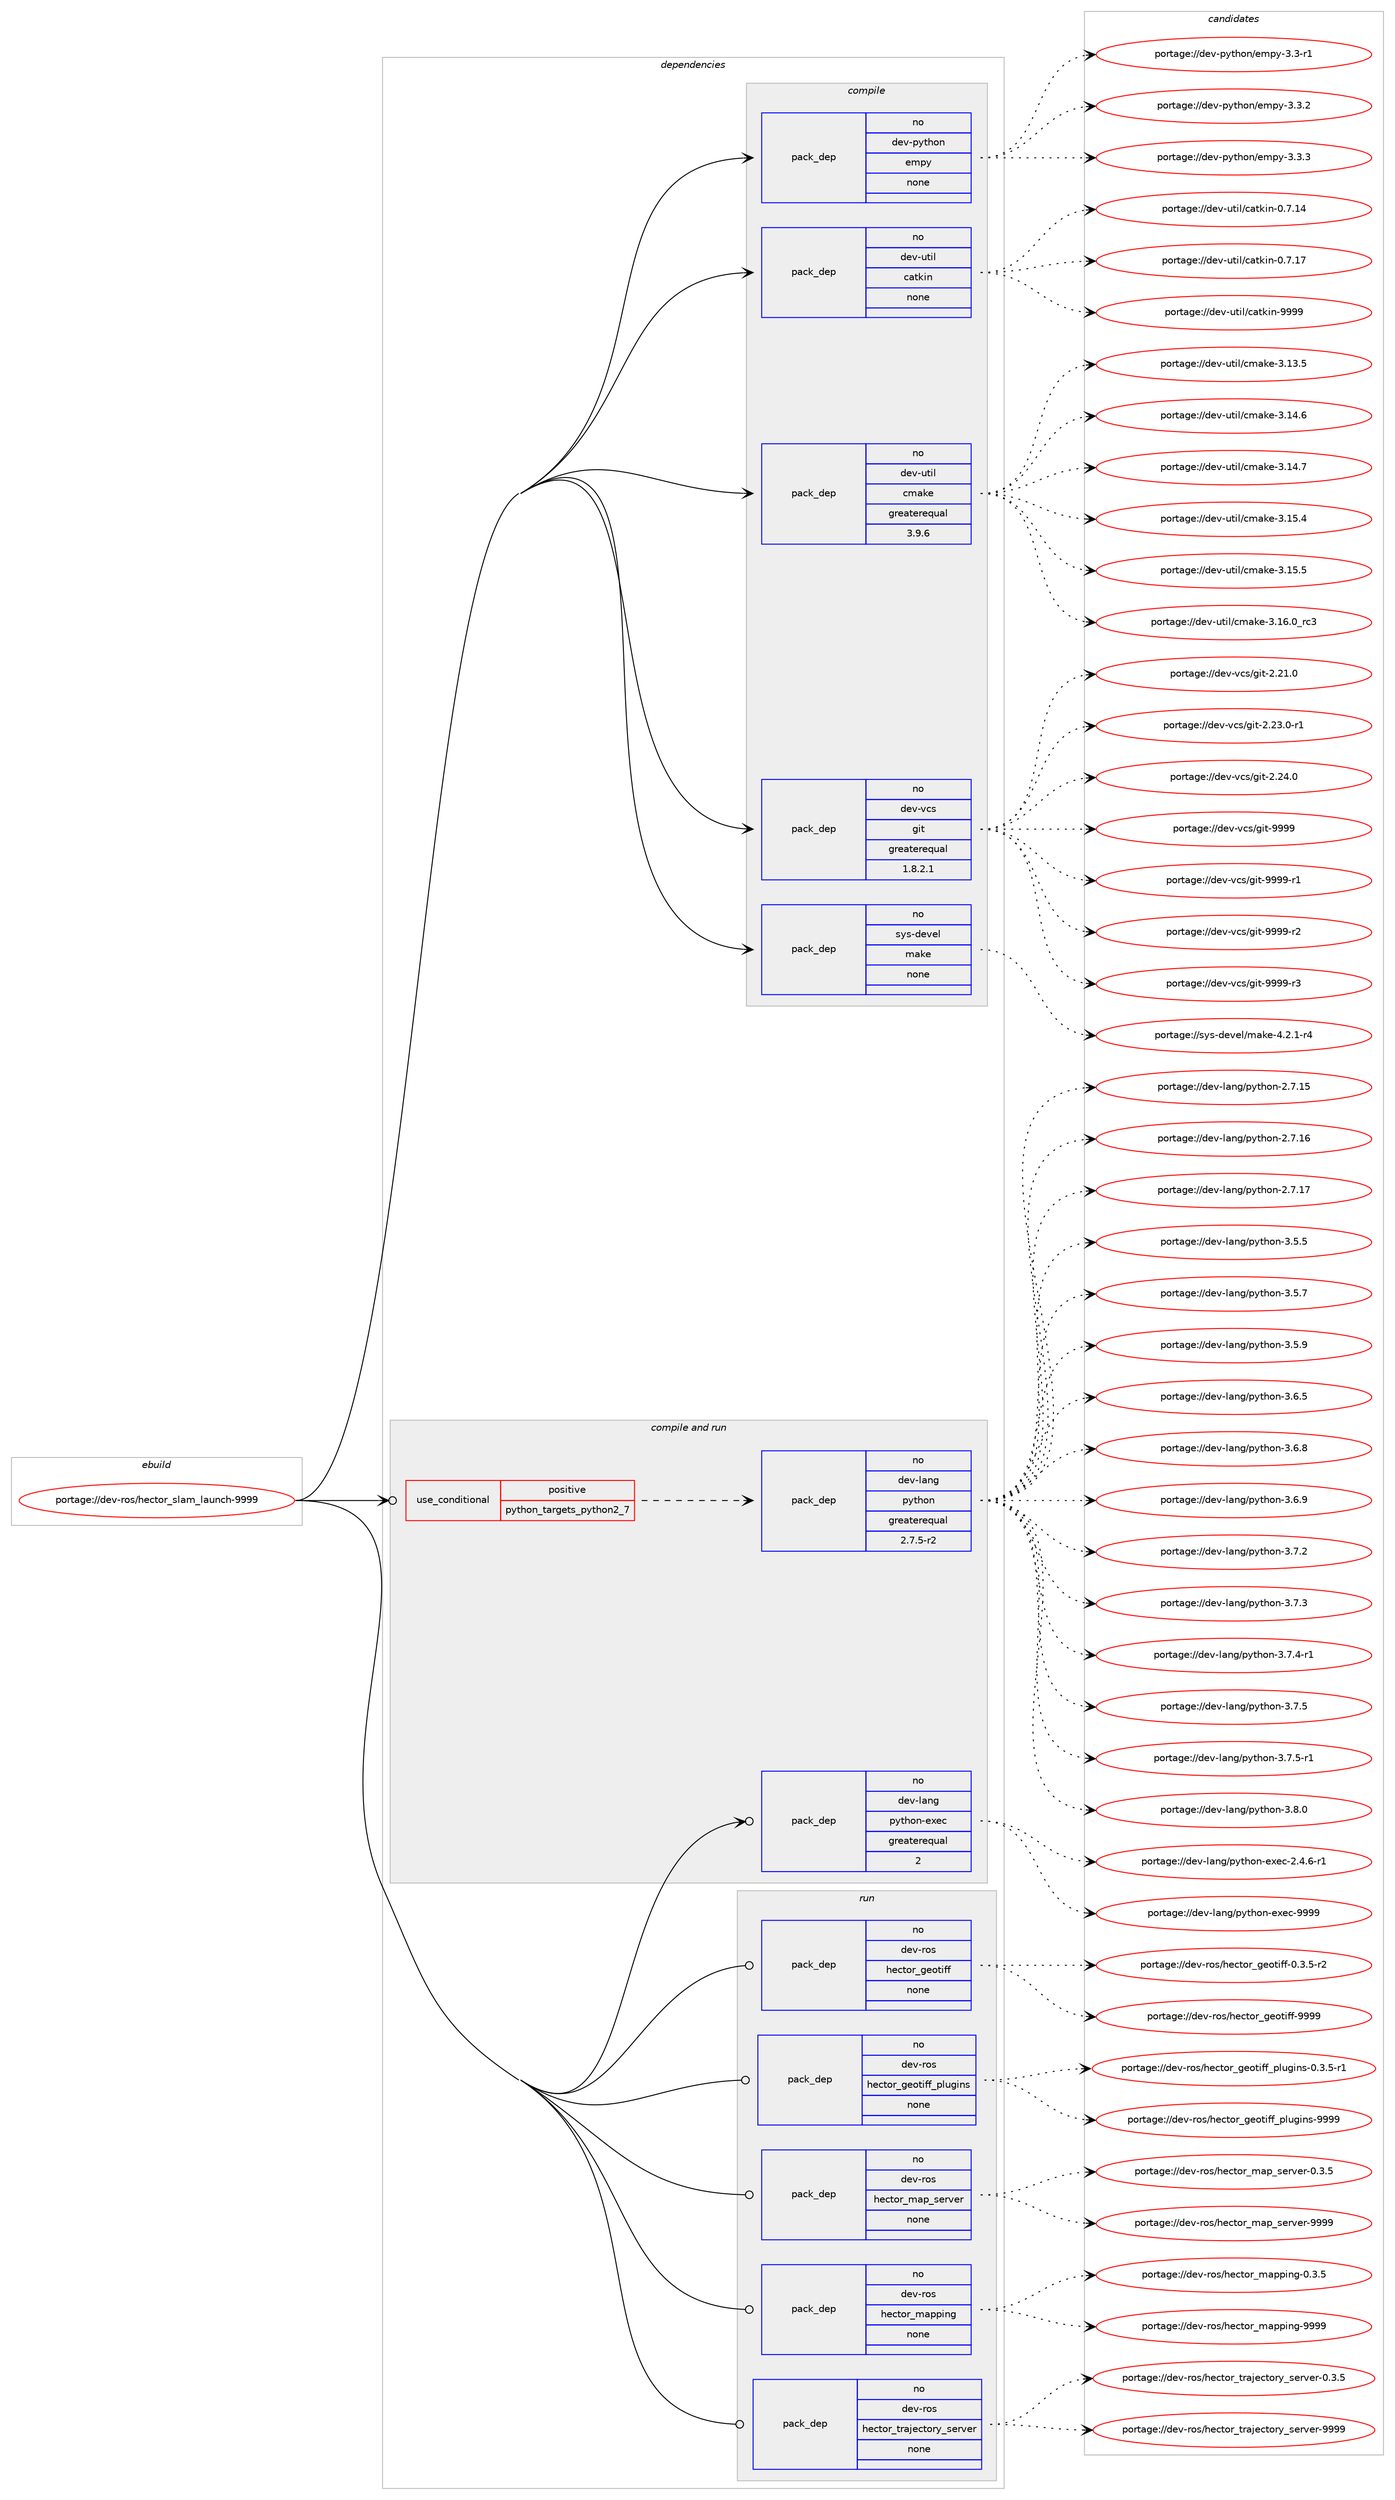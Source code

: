 digraph prolog {

# *************
# Graph options
# *************

newrank=true;
concentrate=true;
compound=true;
graph [rankdir=LR,fontname=Helvetica,fontsize=10,ranksep=1.5];#, ranksep=2.5, nodesep=0.2];
edge  [arrowhead=vee];
node  [fontname=Helvetica,fontsize=10];

# **********
# The ebuild
# **********

subgraph cluster_leftcol {
color=gray;
rank=same;
label=<<i>ebuild</i>>;
id [label="portage://dev-ros/hector_slam_launch-9999", color=red, width=4, href="../dev-ros/hector_slam_launch-9999.svg"];
}

# ****************
# The dependencies
# ****************

subgraph cluster_midcol {
color=gray;
label=<<i>dependencies</i>>;
subgraph cluster_compile {
fillcolor="#eeeeee";
style=filled;
label=<<i>compile</i>>;
subgraph pack142960 {
dependency189317 [label=<<TABLE BORDER="0" CELLBORDER="1" CELLSPACING="0" CELLPADDING="4" WIDTH="220"><TR><TD ROWSPAN="6" CELLPADDING="30">pack_dep</TD></TR><TR><TD WIDTH="110">no</TD></TR><TR><TD>dev-python</TD></TR><TR><TD>empy</TD></TR><TR><TD>none</TD></TR><TR><TD></TD></TR></TABLE>>, shape=none, color=blue];
}
id:e -> dependency189317:w [weight=20,style="solid",arrowhead="vee"];
subgraph pack142961 {
dependency189318 [label=<<TABLE BORDER="0" CELLBORDER="1" CELLSPACING="0" CELLPADDING="4" WIDTH="220"><TR><TD ROWSPAN="6" CELLPADDING="30">pack_dep</TD></TR><TR><TD WIDTH="110">no</TD></TR><TR><TD>dev-util</TD></TR><TR><TD>catkin</TD></TR><TR><TD>none</TD></TR><TR><TD></TD></TR></TABLE>>, shape=none, color=blue];
}
id:e -> dependency189318:w [weight=20,style="solid",arrowhead="vee"];
subgraph pack142962 {
dependency189319 [label=<<TABLE BORDER="0" CELLBORDER="1" CELLSPACING="0" CELLPADDING="4" WIDTH="220"><TR><TD ROWSPAN="6" CELLPADDING="30">pack_dep</TD></TR><TR><TD WIDTH="110">no</TD></TR><TR><TD>dev-util</TD></TR><TR><TD>cmake</TD></TR><TR><TD>greaterequal</TD></TR><TR><TD>3.9.6</TD></TR></TABLE>>, shape=none, color=blue];
}
id:e -> dependency189319:w [weight=20,style="solid",arrowhead="vee"];
subgraph pack142963 {
dependency189320 [label=<<TABLE BORDER="0" CELLBORDER="1" CELLSPACING="0" CELLPADDING="4" WIDTH="220"><TR><TD ROWSPAN="6" CELLPADDING="30">pack_dep</TD></TR><TR><TD WIDTH="110">no</TD></TR><TR><TD>dev-vcs</TD></TR><TR><TD>git</TD></TR><TR><TD>greaterequal</TD></TR><TR><TD>1.8.2.1</TD></TR></TABLE>>, shape=none, color=blue];
}
id:e -> dependency189320:w [weight=20,style="solid",arrowhead="vee"];
subgraph pack142964 {
dependency189321 [label=<<TABLE BORDER="0" CELLBORDER="1" CELLSPACING="0" CELLPADDING="4" WIDTH="220"><TR><TD ROWSPAN="6" CELLPADDING="30">pack_dep</TD></TR><TR><TD WIDTH="110">no</TD></TR><TR><TD>sys-devel</TD></TR><TR><TD>make</TD></TR><TR><TD>none</TD></TR><TR><TD></TD></TR></TABLE>>, shape=none, color=blue];
}
id:e -> dependency189321:w [weight=20,style="solid",arrowhead="vee"];
}
subgraph cluster_compileandrun {
fillcolor="#eeeeee";
style=filled;
label=<<i>compile and run</i>>;
subgraph cond42919 {
dependency189322 [label=<<TABLE BORDER="0" CELLBORDER="1" CELLSPACING="0" CELLPADDING="4"><TR><TD ROWSPAN="3" CELLPADDING="10">use_conditional</TD></TR><TR><TD>positive</TD></TR><TR><TD>python_targets_python2_7</TD></TR></TABLE>>, shape=none, color=red];
subgraph pack142965 {
dependency189323 [label=<<TABLE BORDER="0" CELLBORDER="1" CELLSPACING="0" CELLPADDING="4" WIDTH="220"><TR><TD ROWSPAN="6" CELLPADDING="30">pack_dep</TD></TR><TR><TD WIDTH="110">no</TD></TR><TR><TD>dev-lang</TD></TR><TR><TD>python</TD></TR><TR><TD>greaterequal</TD></TR><TR><TD>2.7.5-r2</TD></TR></TABLE>>, shape=none, color=blue];
}
dependency189322:e -> dependency189323:w [weight=20,style="dashed",arrowhead="vee"];
}
id:e -> dependency189322:w [weight=20,style="solid",arrowhead="odotvee"];
subgraph pack142966 {
dependency189324 [label=<<TABLE BORDER="0" CELLBORDER="1" CELLSPACING="0" CELLPADDING="4" WIDTH="220"><TR><TD ROWSPAN="6" CELLPADDING="30">pack_dep</TD></TR><TR><TD WIDTH="110">no</TD></TR><TR><TD>dev-lang</TD></TR><TR><TD>python-exec</TD></TR><TR><TD>greaterequal</TD></TR><TR><TD>2</TD></TR></TABLE>>, shape=none, color=blue];
}
id:e -> dependency189324:w [weight=20,style="solid",arrowhead="odotvee"];
}
subgraph cluster_run {
fillcolor="#eeeeee";
style=filled;
label=<<i>run</i>>;
subgraph pack142967 {
dependency189325 [label=<<TABLE BORDER="0" CELLBORDER="1" CELLSPACING="0" CELLPADDING="4" WIDTH="220"><TR><TD ROWSPAN="6" CELLPADDING="30">pack_dep</TD></TR><TR><TD WIDTH="110">no</TD></TR><TR><TD>dev-ros</TD></TR><TR><TD>hector_geotiff</TD></TR><TR><TD>none</TD></TR><TR><TD></TD></TR></TABLE>>, shape=none, color=blue];
}
id:e -> dependency189325:w [weight=20,style="solid",arrowhead="odot"];
subgraph pack142968 {
dependency189326 [label=<<TABLE BORDER="0" CELLBORDER="1" CELLSPACING="0" CELLPADDING="4" WIDTH="220"><TR><TD ROWSPAN="6" CELLPADDING="30">pack_dep</TD></TR><TR><TD WIDTH="110">no</TD></TR><TR><TD>dev-ros</TD></TR><TR><TD>hector_geotiff_plugins</TD></TR><TR><TD>none</TD></TR><TR><TD></TD></TR></TABLE>>, shape=none, color=blue];
}
id:e -> dependency189326:w [weight=20,style="solid",arrowhead="odot"];
subgraph pack142969 {
dependency189327 [label=<<TABLE BORDER="0" CELLBORDER="1" CELLSPACING="0" CELLPADDING="4" WIDTH="220"><TR><TD ROWSPAN="6" CELLPADDING="30">pack_dep</TD></TR><TR><TD WIDTH="110">no</TD></TR><TR><TD>dev-ros</TD></TR><TR><TD>hector_map_server</TD></TR><TR><TD>none</TD></TR><TR><TD></TD></TR></TABLE>>, shape=none, color=blue];
}
id:e -> dependency189327:w [weight=20,style="solid",arrowhead="odot"];
subgraph pack142970 {
dependency189328 [label=<<TABLE BORDER="0" CELLBORDER="1" CELLSPACING="0" CELLPADDING="4" WIDTH="220"><TR><TD ROWSPAN="6" CELLPADDING="30">pack_dep</TD></TR><TR><TD WIDTH="110">no</TD></TR><TR><TD>dev-ros</TD></TR><TR><TD>hector_mapping</TD></TR><TR><TD>none</TD></TR><TR><TD></TD></TR></TABLE>>, shape=none, color=blue];
}
id:e -> dependency189328:w [weight=20,style="solid",arrowhead="odot"];
subgraph pack142971 {
dependency189329 [label=<<TABLE BORDER="0" CELLBORDER="1" CELLSPACING="0" CELLPADDING="4" WIDTH="220"><TR><TD ROWSPAN="6" CELLPADDING="30">pack_dep</TD></TR><TR><TD WIDTH="110">no</TD></TR><TR><TD>dev-ros</TD></TR><TR><TD>hector_trajectory_server</TD></TR><TR><TD>none</TD></TR><TR><TD></TD></TR></TABLE>>, shape=none, color=blue];
}
id:e -> dependency189329:w [weight=20,style="solid",arrowhead="odot"];
}
}

# **************
# The candidates
# **************

subgraph cluster_choices {
rank=same;
color=gray;
label=<<i>candidates</i>>;

subgraph choice142960 {
color=black;
nodesep=1;
choiceportage1001011184511212111610411111047101109112121455146514511449 [label="portage://dev-python/empy-3.3-r1", color=red, width=4,href="../dev-python/empy-3.3-r1.svg"];
choiceportage1001011184511212111610411111047101109112121455146514650 [label="portage://dev-python/empy-3.3.2", color=red, width=4,href="../dev-python/empy-3.3.2.svg"];
choiceportage1001011184511212111610411111047101109112121455146514651 [label="portage://dev-python/empy-3.3.3", color=red, width=4,href="../dev-python/empy-3.3.3.svg"];
dependency189317:e -> choiceportage1001011184511212111610411111047101109112121455146514511449:w [style=dotted,weight="100"];
dependency189317:e -> choiceportage1001011184511212111610411111047101109112121455146514650:w [style=dotted,weight="100"];
dependency189317:e -> choiceportage1001011184511212111610411111047101109112121455146514651:w [style=dotted,weight="100"];
}
subgraph choice142961 {
color=black;
nodesep=1;
choiceportage1001011184511711610510847999711610710511045484655464952 [label="portage://dev-util/catkin-0.7.14", color=red, width=4,href="../dev-util/catkin-0.7.14.svg"];
choiceportage1001011184511711610510847999711610710511045484655464955 [label="portage://dev-util/catkin-0.7.17", color=red, width=4,href="../dev-util/catkin-0.7.17.svg"];
choiceportage100101118451171161051084799971161071051104557575757 [label="portage://dev-util/catkin-9999", color=red, width=4,href="../dev-util/catkin-9999.svg"];
dependency189318:e -> choiceportage1001011184511711610510847999711610710511045484655464952:w [style=dotted,weight="100"];
dependency189318:e -> choiceportage1001011184511711610510847999711610710511045484655464955:w [style=dotted,weight="100"];
dependency189318:e -> choiceportage100101118451171161051084799971161071051104557575757:w [style=dotted,weight="100"];
}
subgraph choice142962 {
color=black;
nodesep=1;
choiceportage1001011184511711610510847991099710710145514649514653 [label="portage://dev-util/cmake-3.13.5", color=red, width=4,href="../dev-util/cmake-3.13.5.svg"];
choiceportage1001011184511711610510847991099710710145514649524654 [label="portage://dev-util/cmake-3.14.6", color=red, width=4,href="../dev-util/cmake-3.14.6.svg"];
choiceportage1001011184511711610510847991099710710145514649524655 [label="portage://dev-util/cmake-3.14.7", color=red, width=4,href="../dev-util/cmake-3.14.7.svg"];
choiceportage1001011184511711610510847991099710710145514649534652 [label="portage://dev-util/cmake-3.15.4", color=red, width=4,href="../dev-util/cmake-3.15.4.svg"];
choiceportage1001011184511711610510847991099710710145514649534653 [label="portage://dev-util/cmake-3.15.5", color=red, width=4,href="../dev-util/cmake-3.15.5.svg"];
choiceportage1001011184511711610510847991099710710145514649544648951149951 [label="portage://dev-util/cmake-3.16.0_rc3", color=red, width=4,href="../dev-util/cmake-3.16.0_rc3.svg"];
dependency189319:e -> choiceportage1001011184511711610510847991099710710145514649514653:w [style=dotted,weight="100"];
dependency189319:e -> choiceportage1001011184511711610510847991099710710145514649524654:w [style=dotted,weight="100"];
dependency189319:e -> choiceportage1001011184511711610510847991099710710145514649524655:w [style=dotted,weight="100"];
dependency189319:e -> choiceportage1001011184511711610510847991099710710145514649534652:w [style=dotted,weight="100"];
dependency189319:e -> choiceportage1001011184511711610510847991099710710145514649534653:w [style=dotted,weight="100"];
dependency189319:e -> choiceportage1001011184511711610510847991099710710145514649544648951149951:w [style=dotted,weight="100"];
}
subgraph choice142963 {
color=black;
nodesep=1;
choiceportage10010111845118991154710310511645504650494648 [label="portage://dev-vcs/git-2.21.0", color=red, width=4,href="../dev-vcs/git-2.21.0.svg"];
choiceportage100101118451189911547103105116455046505146484511449 [label="portage://dev-vcs/git-2.23.0-r1", color=red, width=4,href="../dev-vcs/git-2.23.0-r1.svg"];
choiceportage10010111845118991154710310511645504650524648 [label="portage://dev-vcs/git-2.24.0", color=red, width=4,href="../dev-vcs/git-2.24.0.svg"];
choiceportage1001011184511899115471031051164557575757 [label="portage://dev-vcs/git-9999", color=red, width=4,href="../dev-vcs/git-9999.svg"];
choiceportage10010111845118991154710310511645575757574511449 [label="portage://dev-vcs/git-9999-r1", color=red, width=4,href="../dev-vcs/git-9999-r1.svg"];
choiceportage10010111845118991154710310511645575757574511450 [label="portage://dev-vcs/git-9999-r2", color=red, width=4,href="../dev-vcs/git-9999-r2.svg"];
choiceportage10010111845118991154710310511645575757574511451 [label="portage://dev-vcs/git-9999-r3", color=red, width=4,href="../dev-vcs/git-9999-r3.svg"];
dependency189320:e -> choiceportage10010111845118991154710310511645504650494648:w [style=dotted,weight="100"];
dependency189320:e -> choiceportage100101118451189911547103105116455046505146484511449:w [style=dotted,weight="100"];
dependency189320:e -> choiceportage10010111845118991154710310511645504650524648:w [style=dotted,weight="100"];
dependency189320:e -> choiceportage1001011184511899115471031051164557575757:w [style=dotted,weight="100"];
dependency189320:e -> choiceportage10010111845118991154710310511645575757574511449:w [style=dotted,weight="100"];
dependency189320:e -> choiceportage10010111845118991154710310511645575757574511450:w [style=dotted,weight="100"];
dependency189320:e -> choiceportage10010111845118991154710310511645575757574511451:w [style=dotted,weight="100"];
}
subgraph choice142964 {
color=black;
nodesep=1;
choiceportage1151211154510010111810110847109971071014552465046494511452 [label="portage://sys-devel/make-4.2.1-r4", color=red, width=4,href="../sys-devel/make-4.2.1-r4.svg"];
dependency189321:e -> choiceportage1151211154510010111810110847109971071014552465046494511452:w [style=dotted,weight="100"];
}
subgraph choice142965 {
color=black;
nodesep=1;
choiceportage10010111845108971101034711212111610411111045504655464953 [label="portage://dev-lang/python-2.7.15", color=red, width=4,href="../dev-lang/python-2.7.15.svg"];
choiceportage10010111845108971101034711212111610411111045504655464954 [label="portage://dev-lang/python-2.7.16", color=red, width=4,href="../dev-lang/python-2.7.16.svg"];
choiceportage10010111845108971101034711212111610411111045504655464955 [label="portage://dev-lang/python-2.7.17", color=red, width=4,href="../dev-lang/python-2.7.17.svg"];
choiceportage100101118451089711010347112121116104111110455146534653 [label="portage://dev-lang/python-3.5.5", color=red, width=4,href="../dev-lang/python-3.5.5.svg"];
choiceportage100101118451089711010347112121116104111110455146534655 [label="portage://dev-lang/python-3.5.7", color=red, width=4,href="../dev-lang/python-3.5.7.svg"];
choiceportage100101118451089711010347112121116104111110455146534657 [label="portage://dev-lang/python-3.5.9", color=red, width=4,href="../dev-lang/python-3.5.9.svg"];
choiceportage100101118451089711010347112121116104111110455146544653 [label="portage://dev-lang/python-3.6.5", color=red, width=4,href="../dev-lang/python-3.6.5.svg"];
choiceportage100101118451089711010347112121116104111110455146544656 [label="portage://dev-lang/python-3.6.8", color=red, width=4,href="../dev-lang/python-3.6.8.svg"];
choiceportage100101118451089711010347112121116104111110455146544657 [label="portage://dev-lang/python-3.6.9", color=red, width=4,href="../dev-lang/python-3.6.9.svg"];
choiceportage100101118451089711010347112121116104111110455146554650 [label="portage://dev-lang/python-3.7.2", color=red, width=4,href="../dev-lang/python-3.7.2.svg"];
choiceportage100101118451089711010347112121116104111110455146554651 [label="portage://dev-lang/python-3.7.3", color=red, width=4,href="../dev-lang/python-3.7.3.svg"];
choiceportage1001011184510897110103471121211161041111104551465546524511449 [label="portage://dev-lang/python-3.7.4-r1", color=red, width=4,href="../dev-lang/python-3.7.4-r1.svg"];
choiceportage100101118451089711010347112121116104111110455146554653 [label="portage://dev-lang/python-3.7.5", color=red, width=4,href="../dev-lang/python-3.7.5.svg"];
choiceportage1001011184510897110103471121211161041111104551465546534511449 [label="portage://dev-lang/python-3.7.5-r1", color=red, width=4,href="../dev-lang/python-3.7.5-r1.svg"];
choiceportage100101118451089711010347112121116104111110455146564648 [label="portage://dev-lang/python-3.8.0", color=red, width=4,href="../dev-lang/python-3.8.0.svg"];
dependency189323:e -> choiceportage10010111845108971101034711212111610411111045504655464953:w [style=dotted,weight="100"];
dependency189323:e -> choiceportage10010111845108971101034711212111610411111045504655464954:w [style=dotted,weight="100"];
dependency189323:e -> choiceportage10010111845108971101034711212111610411111045504655464955:w [style=dotted,weight="100"];
dependency189323:e -> choiceportage100101118451089711010347112121116104111110455146534653:w [style=dotted,weight="100"];
dependency189323:e -> choiceportage100101118451089711010347112121116104111110455146534655:w [style=dotted,weight="100"];
dependency189323:e -> choiceportage100101118451089711010347112121116104111110455146534657:w [style=dotted,weight="100"];
dependency189323:e -> choiceportage100101118451089711010347112121116104111110455146544653:w [style=dotted,weight="100"];
dependency189323:e -> choiceportage100101118451089711010347112121116104111110455146544656:w [style=dotted,weight="100"];
dependency189323:e -> choiceportage100101118451089711010347112121116104111110455146544657:w [style=dotted,weight="100"];
dependency189323:e -> choiceportage100101118451089711010347112121116104111110455146554650:w [style=dotted,weight="100"];
dependency189323:e -> choiceportage100101118451089711010347112121116104111110455146554651:w [style=dotted,weight="100"];
dependency189323:e -> choiceportage1001011184510897110103471121211161041111104551465546524511449:w [style=dotted,weight="100"];
dependency189323:e -> choiceportage100101118451089711010347112121116104111110455146554653:w [style=dotted,weight="100"];
dependency189323:e -> choiceportage1001011184510897110103471121211161041111104551465546534511449:w [style=dotted,weight="100"];
dependency189323:e -> choiceportage100101118451089711010347112121116104111110455146564648:w [style=dotted,weight="100"];
}
subgraph choice142966 {
color=black;
nodesep=1;
choiceportage10010111845108971101034711212111610411111045101120101994550465246544511449 [label="portage://dev-lang/python-exec-2.4.6-r1", color=red, width=4,href="../dev-lang/python-exec-2.4.6-r1.svg"];
choiceportage10010111845108971101034711212111610411111045101120101994557575757 [label="portage://dev-lang/python-exec-9999", color=red, width=4,href="../dev-lang/python-exec-9999.svg"];
dependency189324:e -> choiceportage10010111845108971101034711212111610411111045101120101994550465246544511449:w [style=dotted,weight="100"];
dependency189324:e -> choiceportage10010111845108971101034711212111610411111045101120101994557575757:w [style=dotted,weight="100"];
}
subgraph choice142967 {
color=black;
nodesep=1;
choiceportage100101118451141111154710410199116111114951031011111161051021024548465146534511450 [label="portage://dev-ros/hector_geotiff-0.3.5-r2", color=red, width=4,href="../dev-ros/hector_geotiff-0.3.5-r2.svg"];
choiceportage100101118451141111154710410199116111114951031011111161051021024557575757 [label="portage://dev-ros/hector_geotiff-9999", color=red, width=4,href="../dev-ros/hector_geotiff-9999.svg"];
dependency189325:e -> choiceportage100101118451141111154710410199116111114951031011111161051021024548465146534511450:w [style=dotted,weight="100"];
dependency189325:e -> choiceportage100101118451141111154710410199116111114951031011111161051021024557575757:w [style=dotted,weight="100"];
}
subgraph choice142968 {
color=black;
nodesep=1;
choiceportage10010111845114111115471041019911611111495103101111116105102102951121081171031051101154548465146534511449 [label="portage://dev-ros/hector_geotiff_plugins-0.3.5-r1", color=red, width=4,href="../dev-ros/hector_geotiff_plugins-0.3.5-r1.svg"];
choiceportage10010111845114111115471041019911611111495103101111116105102102951121081171031051101154557575757 [label="portage://dev-ros/hector_geotiff_plugins-9999", color=red, width=4,href="../dev-ros/hector_geotiff_plugins-9999.svg"];
dependency189326:e -> choiceportage10010111845114111115471041019911611111495103101111116105102102951121081171031051101154548465146534511449:w [style=dotted,weight="100"];
dependency189326:e -> choiceportage10010111845114111115471041019911611111495103101111116105102102951121081171031051101154557575757:w [style=dotted,weight="100"];
}
subgraph choice142969 {
color=black;
nodesep=1;
choiceportage100101118451141111154710410199116111114951099711295115101114118101114454846514653 [label="portage://dev-ros/hector_map_server-0.3.5", color=red, width=4,href="../dev-ros/hector_map_server-0.3.5.svg"];
choiceportage1001011184511411111547104101991161111149510997112951151011141181011144557575757 [label="portage://dev-ros/hector_map_server-9999", color=red, width=4,href="../dev-ros/hector_map_server-9999.svg"];
dependency189327:e -> choiceportage100101118451141111154710410199116111114951099711295115101114118101114454846514653:w [style=dotted,weight="100"];
dependency189327:e -> choiceportage1001011184511411111547104101991161111149510997112951151011141181011144557575757:w [style=dotted,weight="100"];
}
subgraph choice142970 {
color=black;
nodesep=1;
choiceportage1001011184511411111547104101991161111149510997112112105110103454846514653 [label="portage://dev-ros/hector_mapping-0.3.5", color=red, width=4,href="../dev-ros/hector_mapping-0.3.5.svg"];
choiceportage10010111845114111115471041019911611111495109971121121051101034557575757 [label="portage://dev-ros/hector_mapping-9999", color=red, width=4,href="../dev-ros/hector_mapping-9999.svg"];
dependency189328:e -> choiceportage1001011184511411111547104101991161111149510997112112105110103454846514653:w [style=dotted,weight="100"];
dependency189328:e -> choiceportage10010111845114111115471041019911611111495109971121121051101034557575757:w [style=dotted,weight="100"];
}
subgraph choice142971 {
color=black;
nodesep=1;
choiceportage10010111845114111115471041019911611111495116114971061019911611111412195115101114118101114454846514653 [label="portage://dev-ros/hector_trajectory_server-0.3.5", color=red, width=4,href="../dev-ros/hector_trajectory_server-0.3.5.svg"];
choiceportage100101118451141111154710410199116111114951161149710610199116111114121951151011141181011144557575757 [label="portage://dev-ros/hector_trajectory_server-9999", color=red, width=4,href="../dev-ros/hector_trajectory_server-9999.svg"];
dependency189329:e -> choiceportage10010111845114111115471041019911611111495116114971061019911611111412195115101114118101114454846514653:w [style=dotted,weight="100"];
dependency189329:e -> choiceportage100101118451141111154710410199116111114951161149710610199116111114121951151011141181011144557575757:w [style=dotted,weight="100"];
}
}

}
